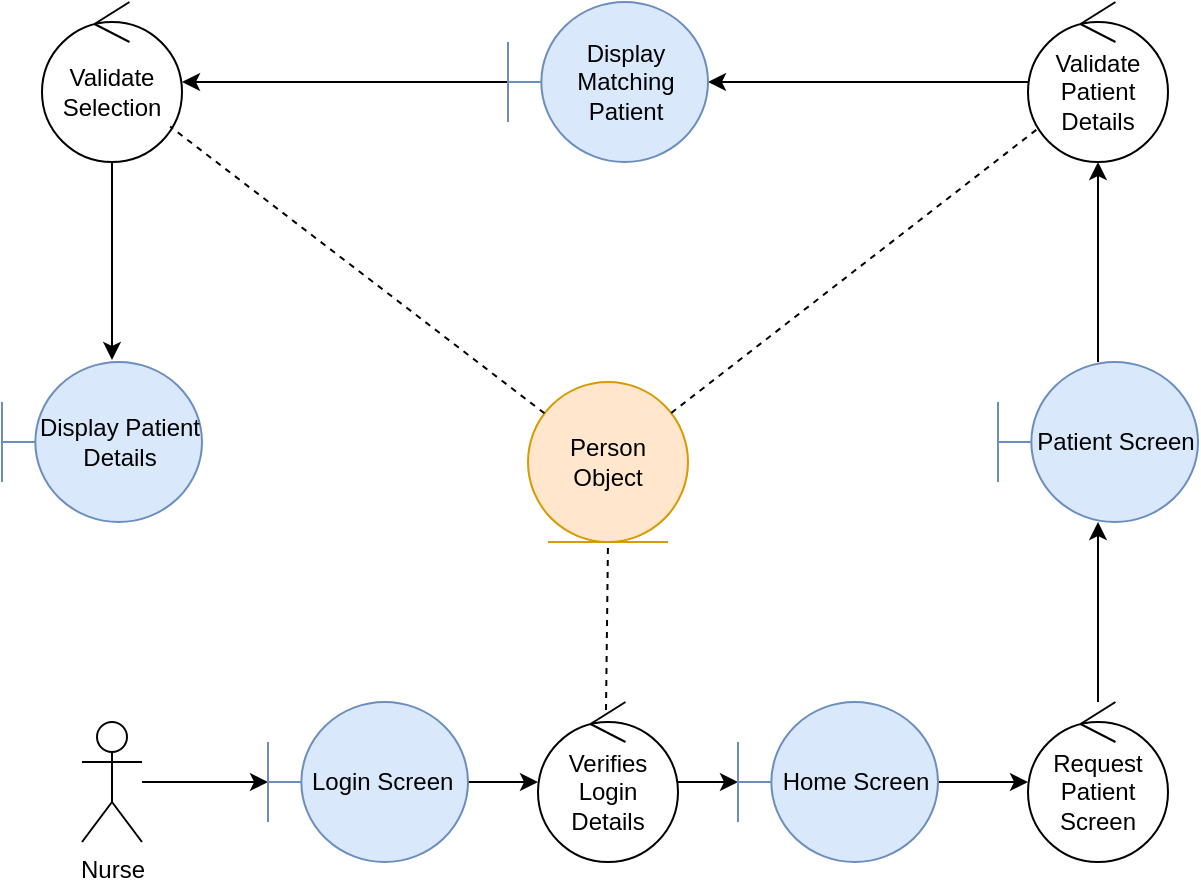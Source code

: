 <mxfile version="12.7.3" type="device" pages="5"><diagram id="V0sCbiLm4oS7PvqyzaNs" name="View Patient Record"><mxGraphModel dx="998" dy="-322" grid="1" gridSize="10" guides="1" tooltips="1" connect="1" arrows="1" fold="1" page="1" pageScale="1" pageWidth="827" pageHeight="1169" math="0" shadow="0"><root><mxCell id="0"/><mxCell id="1" parent="0"/><mxCell id="jPC4kOWmj6ApzHWB-Q6--1" style="edgeStyle=orthogonalEdgeStyle;rounded=0;orthogonalLoop=1;jettySize=auto;html=1;" edge="1" parent="1" source="jPC4kOWmj6ApzHWB-Q6--2" target="jPC4kOWmj6ApzHWB-Q6--9"><mxGeometry relative="1" as="geometry"/></mxCell><mxCell id="jPC4kOWmj6ApzHWB-Q6--2" value="Nurse" style="shape=umlActor;verticalLabelPosition=bottom;labelBackgroundColor=#ffffff;verticalAlign=top;html=1;" vertex="1" parent="1"><mxGeometry x="280" y="1684" width="30" height="60" as="geometry"/></mxCell><mxCell id="jPC4kOWmj6ApzHWB-Q6--3" value="&lt;div&gt;Person&lt;/div&gt;&lt;div&gt;Object&lt;/div&gt;" style="ellipse;shape=umlEntity;whiteSpace=wrap;html=1;fillColor=#ffe6cc;strokeColor=#d79b00;" vertex="1" parent="1"><mxGeometry x="503" y="1514" width="80" height="80" as="geometry"/></mxCell><mxCell id="jPC4kOWmj6ApzHWB-Q6--4" style="edgeStyle=orthogonalEdgeStyle;rounded=0;orthogonalLoop=1;jettySize=auto;html=1;" edge="1" parent="1" source="jPC4kOWmj6ApzHWB-Q6--5" target="jPC4kOWmj6ApzHWB-Q6--7"><mxGeometry relative="1" as="geometry"/></mxCell><mxCell id="jPC4kOWmj6ApzHWB-Q6--5" value="Verifies Login Details" style="ellipse;shape=umlControl;whiteSpace=wrap;html=1;" vertex="1" parent="1"><mxGeometry x="508" y="1674" width="70" height="80" as="geometry"/></mxCell><mxCell id="jPC4kOWmj6ApzHWB-Q6--6" style="edgeStyle=orthogonalEdgeStyle;rounded=0;orthogonalLoop=1;jettySize=auto;html=1;" edge="1" parent="1" source="jPC4kOWmj6ApzHWB-Q6--7"><mxGeometry relative="1" as="geometry"><mxPoint x="753" y="1714" as="targetPoint"/></mxGeometry></mxCell><mxCell id="jPC4kOWmj6ApzHWB-Q6--7" value="Home Screen" style="shape=umlBoundary;whiteSpace=wrap;html=1;fillColor=#dae8fc;strokeColor=#6c8ebf;" vertex="1" parent="1"><mxGeometry x="608" y="1674" width="100" height="80" as="geometry"/></mxCell><mxCell id="jPC4kOWmj6ApzHWB-Q6--8" style="edgeStyle=orthogonalEdgeStyle;rounded=0;orthogonalLoop=1;jettySize=auto;html=1;" edge="1" parent="1" source="jPC4kOWmj6ApzHWB-Q6--9" target="jPC4kOWmj6ApzHWB-Q6--5"><mxGeometry relative="1" as="geometry"/></mxCell><mxCell id="jPC4kOWmj6ApzHWB-Q6--9" value="Login Screen&amp;nbsp;" style="shape=umlBoundary;whiteSpace=wrap;html=1;fillColor=#dae8fc;strokeColor=#6c8ebf;" vertex="1" parent="1"><mxGeometry x="373" y="1674" width="100" height="80" as="geometry"/></mxCell><mxCell id="jPC4kOWmj6ApzHWB-Q6--10" style="edgeStyle=orthogonalEdgeStyle;rounded=0;orthogonalLoop=1;jettySize=auto;html=1;" edge="1" parent="1" source="jPC4kOWmj6ApzHWB-Q6--11" target="jPC4kOWmj6ApzHWB-Q6--13"><mxGeometry relative="1" as="geometry"/></mxCell><mxCell id="jPC4kOWmj6ApzHWB-Q6--11" value="Request Patient Screen" style="ellipse;shape=umlControl;whiteSpace=wrap;html=1;" vertex="1" parent="1"><mxGeometry x="753" y="1674" width="70" height="80" as="geometry"/></mxCell><mxCell id="jPC4kOWmj6ApzHWB-Q6--12" style="edgeStyle=orthogonalEdgeStyle;rounded=0;orthogonalLoop=1;jettySize=auto;html=1;" edge="1" parent="1" source="jPC4kOWmj6ApzHWB-Q6--13" target="jPC4kOWmj6ApzHWB-Q6--16"><mxGeometry relative="1" as="geometry"/></mxCell><mxCell id="jPC4kOWmj6ApzHWB-Q6--13" value="Patient Screen" style="shape=umlBoundary;whiteSpace=wrap;html=1;fillColor=#dae8fc;strokeColor=#6c8ebf;" vertex="1" parent="1"><mxGeometry x="738" y="1504" width="100" height="80" as="geometry"/></mxCell><mxCell id="jPC4kOWmj6ApzHWB-Q6--14" value="" style="endArrow=none;dashed=1;html=1;" edge="1" parent="1"><mxGeometry width="50" height="50" relative="1" as="geometry"><mxPoint x="542" y="1678" as="sourcePoint"/><mxPoint x="543" y="1594" as="targetPoint"/></mxGeometry></mxCell><mxCell id="jPC4kOWmj6ApzHWB-Q6--15" style="edgeStyle=orthogonalEdgeStyle;rounded=0;orthogonalLoop=1;jettySize=auto;html=1;" edge="1" parent="1" source="jPC4kOWmj6ApzHWB-Q6--16" target="jPC4kOWmj6ApzHWB-Q6--18"><mxGeometry relative="1" as="geometry"/></mxCell><mxCell id="jPC4kOWmj6ApzHWB-Q6--16" value="Validate Patient Details" style="ellipse;shape=umlControl;whiteSpace=wrap;html=1;" vertex="1" parent="1"><mxGeometry x="753" y="1324" width="70" height="80" as="geometry"/></mxCell><mxCell id="jPC4kOWmj6ApzHWB-Q6--17" style="edgeStyle=orthogonalEdgeStyle;rounded=0;orthogonalLoop=1;jettySize=auto;html=1;" edge="1" parent="1" source="jPC4kOWmj6ApzHWB-Q6--18" target="jPC4kOWmj6ApzHWB-Q6--20"><mxGeometry relative="1" as="geometry"/></mxCell><mxCell id="jPC4kOWmj6ApzHWB-Q6--18" value="Display Matching Patient" style="shape=umlBoundary;whiteSpace=wrap;html=1;fillColor=#dae8fc;strokeColor=#6c8ebf;" vertex="1" parent="1"><mxGeometry x="493" y="1324" width="100" height="80" as="geometry"/></mxCell><mxCell id="jPC4kOWmj6ApzHWB-Q6--19" style="edgeStyle=orthogonalEdgeStyle;rounded=0;orthogonalLoop=1;jettySize=auto;html=1;" edge="1" parent="1" source="jPC4kOWmj6ApzHWB-Q6--20"><mxGeometry relative="1" as="geometry"><mxPoint x="295" y="1503" as="targetPoint"/></mxGeometry></mxCell><mxCell id="jPC4kOWmj6ApzHWB-Q6--20" value="Validate Selection" style="ellipse;shape=umlControl;whiteSpace=wrap;html=1;" vertex="1" parent="1"><mxGeometry x="260" y="1324" width="70" height="80" as="geometry"/></mxCell><mxCell id="jPC4kOWmj6ApzHWB-Q6--21" value="Display Patient Details" style="shape=umlBoundary;whiteSpace=wrap;html=1;fillColor=#dae8fc;strokeColor=#6c8ebf;" vertex="1" parent="1"><mxGeometry x="240" y="1504" width="100" height="80" as="geometry"/></mxCell><mxCell id="jPC4kOWmj6ApzHWB-Q6--22" value="" style="endArrow=none;dashed=1;html=1;" edge="1" parent="1" source="jPC4kOWmj6ApzHWB-Q6--3" target="jPC4kOWmj6ApzHWB-Q6--16"><mxGeometry width="50" height="50" relative="1" as="geometry"><mxPoint x="560" y="1504" as="sourcePoint"/><mxPoint x="610" y="1454" as="targetPoint"/></mxGeometry></mxCell><mxCell id="jPC4kOWmj6ApzHWB-Q6--23" value="" style="endArrow=none;dashed=1;html=1;" edge="1" parent="1" source="jPC4kOWmj6ApzHWB-Q6--3" target="jPC4kOWmj6ApzHWB-Q6--20"><mxGeometry width="50" height="50" relative="1" as="geometry"><mxPoint x="420" y="1524" as="sourcePoint"/><mxPoint x="470" y="1474" as="targetPoint"/></mxGeometry></mxCell></root></mxGraphModel></diagram><diagram id="6nW4R0GBRXmRM7010gsF" name="Modify Patient Record"><mxGraphModel dx="998" dy="847" grid="1" gridSize="10" guides="1" tooltips="1" connect="1" arrows="1" fold="1" page="1" pageScale="1" pageWidth="827" pageHeight="1169" math="0" shadow="0"><root><mxCell id="piPs2s2xrV4QPmCI2svY-0"/><mxCell id="piPs2s2xrV4QPmCI2svY-1" parent="piPs2s2xrV4QPmCI2svY-0"/><mxCell id="piPs2s2xrV4QPmCI2svY-2" style="edgeStyle=orthogonalEdgeStyle;rounded=0;orthogonalLoop=1;jettySize=auto;html=1;" edge="1" parent="piPs2s2xrV4QPmCI2svY-1" source="piPs2s2xrV4QPmCI2svY-3" target="piPs2s2xrV4QPmCI2svY-9"><mxGeometry relative="1" as="geometry"/></mxCell><mxCell id="piPs2s2xrV4QPmCI2svY-3" value="Nurse" style="shape=umlActor;verticalLabelPosition=bottom;labelBackgroundColor=#ffffff;verticalAlign=top;html=1;" vertex="1" parent="piPs2s2xrV4QPmCI2svY-1"><mxGeometry x="205" y="1470" width="30" height="60" as="geometry"/></mxCell><mxCell id="piPs2s2xrV4QPmCI2svY-4" style="edgeStyle=orthogonalEdgeStyle;rounded=0;orthogonalLoop=1;jettySize=auto;html=1;" edge="1" parent="piPs2s2xrV4QPmCI2svY-1" source="piPs2s2xrV4QPmCI2svY-5" target="piPs2s2xrV4QPmCI2svY-7"><mxGeometry relative="1" as="geometry"/></mxCell><mxCell id="piPs2s2xrV4QPmCI2svY-5" value="Verifies Login Details" style="ellipse;shape=umlControl;whiteSpace=wrap;html=1;" vertex="1" parent="piPs2s2xrV4QPmCI2svY-1"><mxGeometry x="433" y="1460" width="70" height="80" as="geometry"/></mxCell><mxCell id="piPs2s2xrV4QPmCI2svY-6" style="edgeStyle=orthogonalEdgeStyle;rounded=0;orthogonalLoop=1;jettySize=auto;html=1;" edge="1" parent="piPs2s2xrV4QPmCI2svY-1" source="piPs2s2xrV4QPmCI2svY-7"><mxGeometry relative="1" as="geometry"><mxPoint x="678" y="1500" as="targetPoint"/></mxGeometry></mxCell><mxCell id="piPs2s2xrV4QPmCI2svY-7" value="Home Screen" style="shape=umlBoundary;whiteSpace=wrap;html=1;fillColor=#dae8fc;strokeColor=#6c8ebf;" vertex="1" parent="piPs2s2xrV4QPmCI2svY-1"><mxGeometry x="533" y="1460" width="100" height="80" as="geometry"/></mxCell><mxCell id="piPs2s2xrV4QPmCI2svY-8" style="edgeStyle=orthogonalEdgeStyle;rounded=0;orthogonalLoop=1;jettySize=auto;html=1;" edge="1" parent="piPs2s2xrV4QPmCI2svY-1" source="piPs2s2xrV4QPmCI2svY-9" target="piPs2s2xrV4QPmCI2svY-5"><mxGeometry relative="1" as="geometry"/></mxCell><mxCell id="piPs2s2xrV4QPmCI2svY-9" value="Login Screen&amp;nbsp;" style="shape=umlBoundary;whiteSpace=wrap;html=1;fillColor=#dae8fc;strokeColor=#6c8ebf;" vertex="1" parent="piPs2s2xrV4QPmCI2svY-1"><mxGeometry x="298" y="1460" width="100" height="80" as="geometry"/></mxCell><mxCell id="piPs2s2xrV4QPmCI2svY-10" style="edgeStyle=orthogonalEdgeStyle;rounded=0;orthogonalLoop=1;jettySize=auto;html=1;" edge="1" parent="piPs2s2xrV4QPmCI2svY-1" source="piPs2s2xrV4QPmCI2svY-11" target="piPs2s2xrV4QPmCI2svY-15"><mxGeometry relative="1" as="geometry"/></mxCell><mxCell id="piPs2s2xrV4QPmCI2svY-11" value="Request Patient Screen" style="ellipse;shape=umlControl;whiteSpace=wrap;html=1;" vertex="1" parent="piPs2s2xrV4QPmCI2svY-1"><mxGeometry x="685" y="1460" width="70" height="80" as="geometry"/></mxCell><mxCell id="piPs2s2xrV4QPmCI2svY-12" value="&lt;div&gt;Person&lt;/div&gt;&lt;div&gt;Object&lt;/div&gt;" style="ellipse;shape=umlEntity;whiteSpace=wrap;html=1;fillColor=#ffe6cc;strokeColor=#d79b00;" vertex="1" parent="piPs2s2xrV4QPmCI2svY-1"><mxGeometry x="428" y="1300" width="80" height="80" as="geometry"/></mxCell><mxCell id="piPs2s2xrV4QPmCI2svY-13" value="" style="endArrow=none;dashed=1;html=1;entryX=0.5;entryY=1;entryDx=0;entryDy=0;" edge="1" parent="piPs2s2xrV4QPmCI2svY-1" source="piPs2s2xrV4QPmCI2svY-5" target="piPs2s2xrV4QPmCI2svY-12"><mxGeometry width="50" height="50" relative="1" as="geometry"><mxPoint x="335" y="1470" as="sourcePoint"/><mxPoint x="385" y="1420" as="targetPoint"/></mxGeometry></mxCell><mxCell id="piPs2s2xrV4QPmCI2svY-14" style="edgeStyle=orthogonalEdgeStyle;rounded=0;orthogonalLoop=1;jettySize=auto;html=1;" edge="1" parent="piPs2s2xrV4QPmCI2svY-1" source="piPs2s2xrV4QPmCI2svY-15" target="piPs2s2xrV4QPmCI2svY-17"><mxGeometry relative="1" as="geometry"/></mxCell><mxCell id="piPs2s2xrV4QPmCI2svY-15" value="Patient Screen" style="shape=umlBoundary;whiteSpace=wrap;html=1;fillColor=#dae8fc;strokeColor=#6c8ebf;" vertex="1" parent="piPs2s2xrV4QPmCI2svY-1"><mxGeometry x="670" y="1300" width="100" height="80" as="geometry"/></mxCell><mxCell id="piPs2s2xrV4QPmCI2svY-16" style="edgeStyle=orthogonalEdgeStyle;rounded=0;orthogonalLoop=1;jettySize=auto;html=1;" edge="1" parent="piPs2s2xrV4QPmCI2svY-1" source="piPs2s2xrV4QPmCI2svY-17" target="piPs2s2xrV4QPmCI2svY-19"><mxGeometry relative="1" as="geometry"/></mxCell><mxCell id="piPs2s2xrV4QPmCI2svY-17" value="Validate Patient Details&lt;br&gt;Search Database" style="ellipse;shape=umlControl;whiteSpace=wrap;html=1;" vertex="1" parent="piPs2s2xrV4QPmCI2svY-1"><mxGeometry x="677.5" y="1140" width="85" height="90" as="geometry"/></mxCell><mxCell id="piPs2s2xrV4QPmCI2svY-18" style="edgeStyle=orthogonalEdgeStyle;rounded=0;orthogonalLoop=1;jettySize=auto;html=1;" edge="1" parent="piPs2s2xrV4QPmCI2svY-1" source="piPs2s2xrV4QPmCI2svY-19" target="piPs2s2xrV4QPmCI2svY-21"><mxGeometry relative="1" as="geometry"/></mxCell><mxCell id="piPs2s2xrV4QPmCI2svY-19" value="Display Matching Patient" style="shape=umlBoundary;whiteSpace=wrap;html=1;fillColor=#dae8fc;strokeColor=#6c8ebf;" vertex="1" parent="piPs2s2xrV4QPmCI2svY-1"><mxGeometry x="670" y="960" width="100" height="80" as="geometry"/></mxCell><mxCell id="piPs2s2xrV4QPmCI2svY-20" style="edgeStyle=orthogonalEdgeStyle;rounded=0;orthogonalLoop=1;jettySize=auto;html=1;" edge="1" parent="piPs2s2xrV4QPmCI2svY-1" source="piPs2s2xrV4QPmCI2svY-21" target="piPs2s2xrV4QPmCI2svY-23"><mxGeometry relative="1" as="geometry"/></mxCell><mxCell id="piPs2s2xrV4QPmCI2svY-21" value="Validate Selection&amp;nbsp;&lt;br&gt;Search Database" style="ellipse;shape=umlControl;whiteSpace=wrap;html=1;" vertex="1" parent="piPs2s2xrV4QPmCI2svY-1"><mxGeometry x="433" y="960" width="70" height="80" as="geometry"/></mxCell><mxCell id="piPs2s2xrV4QPmCI2svY-22" style="edgeStyle=orthogonalEdgeStyle;rounded=0;orthogonalLoop=1;jettySize=auto;html=1;entryX=0.5;entryY=0.138;entryDx=0;entryDy=0;entryPerimeter=0;" edge="1" parent="piPs2s2xrV4QPmCI2svY-1" source="piPs2s2xrV4QPmCI2svY-23" target="piPs2s2xrV4QPmCI2svY-25"><mxGeometry relative="1" as="geometry"/></mxCell><mxCell id="piPs2s2xrV4QPmCI2svY-23" value="Display Patient Details" style="shape=umlBoundary;whiteSpace=wrap;html=1;fillColor=#dae8fc;strokeColor=#6c8ebf;" vertex="1" parent="piPs2s2xrV4QPmCI2svY-1"><mxGeometry x="235" y="960" width="100" height="80" as="geometry"/></mxCell><mxCell id="piPs2s2xrV4QPmCI2svY-24" style="edgeStyle=orthogonalEdgeStyle;rounded=0;orthogonalLoop=1;jettySize=auto;html=1;" edge="1" parent="piPs2s2xrV4QPmCI2svY-1" source="piPs2s2xrV4QPmCI2svY-25" target="piPs2s2xrV4QPmCI2svY-27"><mxGeometry relative="1" as="geometry"/></mxCell><mxCell id="piPs2s2xrV4QPmCI2svY-25" value="Validate Updated Details" style="ellipse;shape=umlControl;whiteSpace=wrap;html=1;" vertex="1" parent="piPs2s2xrV4QPmCI2svY-1"><mxGeometry x="250" y="1140" width="70" height="80" as="geometry"/></mxCell><mxCell id="piPs2s2xrV4QPmCI2svY-26" style="edgeStyle=orthogonalEdgeStyle;rounded=0;orthogonalLoop=1;jettySize=auto;html=1;" edge="1" parent="piPs2s2xrV4QPmCI2svY-1" source="piPs2s2xrV4QPmCI2svY-27" target="piPs2s2xrV4QPmCI2svY-28"><mxGeometry relative="1" as="geometry"/></mxCell><mxCell id="piPs2s2xrV4QPmCI2svY-27" value="Confirm Update" style="shape=umlBoundary;whiteSpace=wrap;html=1;fillColor=#dae8fc;strokeColor=#6c8ebf;" vertex="1" parent="piPs2s2xrV4QPmCI2svY-1"><mxGeometry x="30" y="1140" width="100" height="80" as="geometry"/></mxCell><mxCell id="piPs2s2xrV4QPmCI2svY-28" value="Update Database" style="ellipse;shape=umlControl;whiteSpace=wrap;html=1;" vertex="1" parent="piPs2s2xrV4QPmCI2svY-1"><mxGeometry x="45" y="1300" width="70" height="80" as="geometry"/></mxCell><mxCell id="piPs2s2xrV4QPmCI2svY-29" value="" style="endArrow=none;dashed=1;html=1;" edge="1" parent="piPs2s2xrV4QPmCI2svY-1" source="piPs2s2xrV4QPmCI2svY-25" target="piPs2s2xrV4QPmCI2svY-12"><mxGeometry width="50" height="50" relative="1" as="geometry"><mxPoint x="355" y="1280" as="sourcePoint"/><mxPoint x="405" y="1230" as="targetPoint"/></mxGeometry></mxCell><mxCell id="piPs2s2xrV4QPmCI2svY-30" value="" style="endArrow=none;dashed=1;html=1;" edge="1" parent="piPs2s2xrV4QPmCI2svY-1" source="piPs2s2xrV4QPmCI2svY-12" target="piPs2s2xrV4QPmCI2svY-17"><mxGeometry width="50" height="50" relative="1" as="geometry"><mxPoint x="475" y="1230" as="sourcePoint"/><mxPoint x="525" y="1180" as="targetPoint"/></mxGeometry></mxCell><mxCell id="piPs2s2xrV4QPmCI2svY-31" value="" style="endArrow=none;dashed=1;html=1;" edge="1" parent="piPs2s2xrV4QPmCI2svY-1" source="piPs2s2xrV4QPmCI2svY-12" target="piPs2s2xrV4QPmCI2svY-21"><mxGeometry width="50" height="50" relative="1" as="geometry"><mxPoint x="515" y="1200" as="sourcePoint"/><mxPoint x="565" y="1150" as="targetPoint"/></mxGeometry></mxCell><mxCell id="piPs2s2xrV4QPmCI2svY-32" value="" style="endArrow=none;dashed=1;html=1;" edge="1" parent="piPs2s2xrV4QPmCI2svY-1" source="piPs2s2xrV4QPmCI2svY-28" target="piPs2s2xrV4QPmCI2svY-12"><mxGeometry width="50" height="50" relative="1" as="geometry"><mxPoint x="185" y="1390" as="sourcePoint"/><mxPoint x="245" y="1360" as="targetPoint"/></mxGeometry></mxCell></root></mxGraphModel></diagram><diagram id="v-52OLhQGYgxCgGb_zxD" name="View Appointments"><mxGraphModel dx="998" dy="-322" grid="1" gridSize="10" guides="1" tooltips="1" connect="1" arrows="1" fold="1" page="1" pageScale="1" pageWidth="827" pageHeight="1169" math="0" shadow="0"><root><mxCell id="EEsRat8S6dVmSwxEjx0E-0"/><mxCell id="EEsRat8S6dVmSwxEjx0E-1" parent="EEsRat8S6dVmSwxEjx0E-0"/><mxCell id="EEsRat8S6dVmSwxEjx0E-2" style="edgeStyle=orthogonalEdgeStyle;rounded=0;orthogonalLoop=1;jettySize=auto;html=1;" edge="1" parent="EEsRat8S6dVmSwxEjx0E-1" source="EEsRat8S6dVmSwxEjx0E-3" target="EEsRat8S6dVmSwxEjx0E-10"><mxGeometry relative="1" as="geometry"/></mxCell><mxCell id="EEsRat8S6dVmSwxEjx0E-3" value="Nurse" style="shape=umlActor;verticalLabelPosition=bottom;labelBackgroundColor=#ffffff;verticalAlign=top;html=1;" vertex="1" parent="EEsRat8S6dVmSwxEjx0E-1"><mxGeometry x="120" y="1740" width="30" height="60" as="geometry"/></mxCell><mxCell id="EEsRat8S6dVmSwxEjx0E-4" value="&lt;div&gt;Person&lt;/div&gt;&lt;div&gt;Object&lt;/div&gt;" style="ellipse;shape=umlEntity;whiteSpace=wrap;html=1;fillColor=#ffe6cc;strokeColor=#d79b00;" vertex="1" parent="EEsRat8S6dVmSwxEjx0E-1"><mxGeometry x="343" y="1570" width="80" height="80" as="geometry"/></mxCell><mxCell id="EEsRat8S6dVmSwxEjx0E-5" style="edgeStyle=orthogonalEdgeStyle;rounded=0;orthogonalLoop=1;jettySize=auto;html=1;" edge="1" parent="EEsRat8S6dVmSwxEjx0E-1" source="EEsRat8S6dVmSwxEjx0E-6" target="EEsRat8S6dVmSwxEjx0E-8"><mxGeometry relative="1" as="geometry"/></mxCell><mxCell id="EEsRat8S6dVmSwxEjx0E-6" value="Verifies Login Details" style="ellipse;shape=umlControl;whiteSpace=wrap;html=1;" vertex="1" parent="EEsRat8S6dVmSwxEjx0E-1"><mxGeometry x="348" y="1730" width="70" height="80" as="geometry"/></mxCell><mxCell id="EEsRat8S6dVmSwxEjx0E-7" style="edgeStyle=orthogonalEdgeStyle;rounded=0;orthogonalLoop=1;jettySize=auto;html=1;" edge="1" parent="EEsRat8S6dVmSwxEjx0E-1" source="EEsRat8S6dVmSwxEjx0E-8"><mxGeometry relative="1" as="geometry"><mxPoint x="593" y="1770" as="targetPoint"/></mxGeometry></mxCell><mxCell id="EEsRat8S6dVmSwxEjx0E-8" value="Home Screen" style="shape=umlBoundary;whiteSpace=wrap;html=1;fillColor=#dae8fc;strokeColor=#6c8ebf;" vertex="1" parent="EEsRat8S6dVmSwxEjx0E-1"><mxGeometry x="448" y="1730" width="100" height="80" as="geometry"/></mxCell><mxCell id="EEsRat8S6dVmSwxEjx0E-9" style="edgeStyle=orthogonalEdgeStyle;rounded=0;orthogonalLoop=1;jettySize=auto;html=1;" edge="1" parent="EEsRat8S6dVmSwxEjx0E-1" source="EEsRat8S6dVmSwxEjx0E-10" target="EEsRat8S6dVmSwxEjx0E-6"><mxGeometry relative="1" as="geometry"/></mxCell><mxCell id="EEsRat8S6dVmSwxEjx0E-10" value="Login Screen&amp;nbsp;" style="shape=umlBoundary;whiteSpace=wrap;html=1;fillColor=#dae8fc;strokeColor=#6c8ebf;" vertex="1" parent="EEsRat8S6dVmSwxEjx0E-1"><mxGeometry x="213" y="1730" width="100" height="80" as="geometry"/></mxCell><mxCell id="EEsRat8S6dVmSwxEjx0E-11" style="edgeStyle=orthogonalEdgeStyle;rounded=0;orthogonalLoop=1;jettySize=auto;html=1;" edge="1" parent="EEsRat8S6dVmSwxEjx0E-1" source="EEsRat8S6dVmSwxEjx0E-12" target="EEsRat8S6dVmSwxEjx0E-14"><mxGeometry relative="1" as="geometry"/></mxCell><mxCell id="EEsRat8S6dVmSwxEjx0E-12" value="Request Appointment Screen" style="ellipse;shape=umlControl;whiteSpace=wrap;html=1;" vertex="1" parent="EEsRat8S6dVmSwxEjx0E-1"><mxGeometry x="601.5" y="1730" width="70" height="80" as="geometry"/></mxCell><mxCell id="EEsRat8S6dVmSwxEjx0E-13" style="edgeStyle=orthogonalEdgeStyle;rounded=0;orthogonalLoop=1;jettySize=auto;html=1;" edge="1" parent="EEsRat8S6dVmSwxEjx0E-1" source="EEsRat8S6dVmSwxEjx0E-14" target="EEsRat8S6dVmSwxEjx0E-17"><mxGeometry relative="1" as="geometry"/></mxCell><mxCell id="EEsRat8S6dVmSwxEjx0E-14" value="Appointment Screen" style="shape=umlBoundary;whiteSpace=wrap;html=1;fillColor=#dae8fc;strokeColor=#6c8ebf;" vertex="1" parent="EEsRat8S6dVmSwxEjx0E-1"><mxGeometry x="586.5" y="1560" width="100" height="80" as="geometry"/></mxCell><mxCell id="EEsRat8S6dVmSwxEjx0E-15" value="" style="endArrow=none;dashed=1;html=1;" edge="1" parent="EEsRat8S6dVmSwxEjx0E-1" target="EEsRat8S6dVmSwxEjx0E-4"><mxGeometry width="50" height="50" relative="1" as="geometry"><mxPoint x="382" y="1734" as="sourcePoint"/><mxPoint x="320" y="1670" as="targetPoint"/></mxGeometry></mxCell><mxCell id="EEsRat8S6dVmSwxEjx0E-16" style="edgeStyle=orthogonalEdgeStyle;rounded=0;orthogonalLoop=1;jettySize=auto;html=1;" edge="1" parent="EEsRat8S6dVmSwxEjx0E-1" source="EEsRat8S6dVmSwxEjx0E-17" target="EEsRat8S6dVmSwxEjx0E-20"><mxGeometry relative="1" as="geometry"/></mxCell><mxCell id="EEsRat8S6dVmSwxEjx0E-17" value="Search Database For matching user appointments" style="ellipse;shape=umlControl;whiteSpace=wrap;html=1;" vertex="1" parent="EEsRat8S6dVmSwxEjx0E-1"><mxGeometry x="593" y="1380" width="87" height="100" as="geometry"/></mxCell><mxCell id="EEsRat8S6dVmSwxEjx0E-18" value="&lt;div&gt;Appointment&lt;/div&gt;&lt;div&gt;Object&lt;/div&gt;" style="ellipse;shape=umlEntity;whiteSpace=wrap;html=1;fillColor=#ffe6cc;strokeColor=#d79b00;" vertex="1" parent="EEsRat8S6dVmSwxEjx0E-1"><mxGeometry x="343" y="1390" width="80" height="80" as="geometry"/></mxCell><mxCell id="EEsRat8S6dVmSwxEjx0E-19" style="edgeStyle=orthogonalEdgeStyle;rounded=0;orthogonalLoop=1;jettySize=auto;html=1;" edge="1" parent="EEsRat8S6dVmSwxEjx0E-1" source="EEsRat8S6dVmSwxEjx0E-20" target="EEsRat8S6dVmSwxEjx0E-22"><mxGeometry relative="1" as="geometry"/></mxCell><mxCell id="EEsRat8S6dVmSwxEjx0E-20" value="Show Matching Appointments" style="shape=umlBoundary;whiteSpace=wrap;html=1;fillColor=#dae8fc;strokeColor=#6c8ebf;" vertex="1" parent="EEsRat8S6dVmSwxEjx0E-1"><mxGeometry x="586.5" y="1250" width="100" height="80" as="geometry"/></mxCell><mxCell id="EEsRat8S6dVmSwxEjx0E-21" style="edgeStyle=orthogonalEdgeStyle;rounded=0;orthogonalLoop=1;jettySize=auto;html=1;" edge="1" parent="EEsRat8S6dVmSwxEjx0E-1" source="EEsRat8S6dVmSwxEjx0E-22" target="EEsRat8S6dVmSwxEjx0E-23"><mxGeometry relative="1" as="geometry"/></mxCell><mxCell id="EEsRat8S6dVmSwxEjx0E-22" value="Search Database For appointment details" style="ellipse;shape=umlControl;whiteSpace=wrap;html=1;" vertex="1" parent="EEsRat8S6dVmSwxEjx0E-1"><mxGeometry x="339.5" y="1240" width="87" height="100" as="geometry"/></mxCell><mxCell id="EEsRat8S6dVmSwxEjx0E-23" value="Display appointment details" style="shape=umlBoundary;whiteSpace=wrap;html=1;fillColor=#dae8fc;strokeColor=#6c8ebf;" vertex="1" parent="EEsRat8S6dVmSwxEjx0E-1"><mxGeometry x="90" y="1250" width="100" height="80" as="geometry"/></mxCell><mxCell id="EEsRat8S6dVmSwxEjx0E-24" value="" style="endArrow=none;dashed=1;html=1;exitX=1;exitY=0.5;exitDx=0;exitDy=0;" edge="1" parent="EEsRat8S6dVmSwxEjx0E-1" source="EEsRat8S6dVmSwxEjx0E-18"><mxGeometry width="50" height="50" relative="1" as="geometry"><mxPoint x="420" y="1440" as="sourcePoint"/><mxPoint x="593" y="1430" as="targetPoint"/></mxGeometry></mxCell><mxCell id="EEsRat8S6dVmSwxEjx0E-25" value="" style="endArrow=none;dashed=1;html=1;" edge="1" parent="EEsRat8S6dVmSwxEjx0E-1" source="EEsRat8S6dVmSwxEjx0E-18" target="EEsRat8S6dVmSwxEjx0E-22"><mxGeometry width="50" height="50" relative="1" as="geometry"><mxPoint x="230" y="1470" as="sourcePoint"/><mxPoint x="280" y="1420" as="targetPoint"/></mxGeometry></mxCell></root></mxGraphModel></diagram><diagram id="2fzKyH_ZI6CnKlgMdDHr" name="Modify Appointment"><mxGraphModel dx="998" dy="847" grid="1" gridSize="10" guides="1" tooltips="1" connect="1" arrows="1" fold="1" page="1" pageScale="1" pageWidth="827" pageHeight="1169" math="0" shadow="0"><root><mxCell id="nZVWGM8RdIuuGSY6fPzZ-0"/><mxCell id="nZVWGM8RdIuuGSY6fPzZ-1" parent="nZVWGM8RdIuuGSY6fPzZ-0"/><mxCell id="nZVWGM8RdIuuGSY6fPzZ-2" style="edgeStyle=orthogonalEdgeStyle;rounded=0;orthogonalLoop=1;jettySize=auto;html=1;" edge="1" parent="nZVWGM8RdIuuGSY6fPzZ-1" source="nZVWGM8RdIuuGSY6fPzZ-3" target="nZVWGM8RdIuuGSY6fPzZ-10"><mxGeometry relative="1" as="geometry"/></mxCell><mxCell id="nZVWGM8RdIuuGSY6fPzZ-3" value="Nurse" style="shape=umlActor;verticalLabelPosition=bottom;labelBackgroundColor=#ffffff;verticalAlign=top;html=1;" vertex="1" parent="nZVWGM8RdIuuGSY6fPzZ-1"><mxGeometry x="243.5" y="560" width="30" height="60" as="geometry"/></mxCell><mxCell id="nZVWGM8RdIuuGSY6fPzZ-4" value="&lt;div&gt;Person&lt;/div&gt;&lt;div&gt;Object&lt;/div&gt;" style="ellipse;shape=umlEntity;whiteSpace=wrap;html=1;fillColor=#ffe6cc;strokeColor=#d79b00;" vertex="1" parent="nZVWGM8RdIuuGSY6fPzZ-1"><mxGeometry x="466.5" y="390" width="80" height="80" as="geometry"/></mxCell><mxCell id="nZVWGM8RdIuuGSY6fPzZ-5" style="edgeStyle=orthogonalEdgeStyle;rounded=0;orthogonalLoop=1;jettySize=auto;html=1;" edge="1" parent="nZVWGM8RdIuuGSY6fPzZ-1" source="nZVWGM8RdIuuGSY6fPzZ-6" target="nZVWGM8RdIuuGSY6fPzZ-8"><mxGeometry relative="1" as="geometry"/></mxCell><mxCell id="nZVWGM8RdIuuGSY6fPzZ-6" value="Verifies Login Details" style="ellipse;shape=umlControl;whiteSpace=wrap;html=1;" vertex="1" parent="nZVWGM8RdIuuGSY6fPzZ-1"><mxGeometry x="471.5" y="550" width="70" height="80" as="geometry"/></mxCell><mxCell id="nZVWGM8RdIuuGSY6fPzZ-7" style="edgeStyle=orthogonalEdgeStyle;rounded=0;orthogonalLoop=1;jettySize=auto;html=1;" edge="1" parent="nZVWGM8RdIuuGSY6fPzZ-1" source="nZVWGM8RdIuuGSY6fPzZ-8"><mxGeometry relative="1" as="geometry"><mxPoint x="716.5" y="590" as="targetPoint"/></mxGeometry></mxCell><mxCell id="nZVWGM8RdIuuGSY6fPzZ-8" value="Home Screen" style="shape=umlBoundary;whiteSpace=wrap;html=1;fillColor=#dae8fc;strokeColor=#6c8ebf;" vertex="1" parent="nZVWGM8RdIuuGSY6fPzZ-1"><mxGeometry x="571.5" y="550" width="100" height="80" as="geometry"/></mxCell><mxCell id="nZVWGM8RdIuuGSY6fPzZ-9" style="edgeStyle=orthogonalEdgeStyle;rounded=0;orthogonalLoop=1;jettySize=auto;html=1;" edge="1" parent="nZVWGM8RdIuuGSY6fPzZ-1" source="nZVWGM8RdIuuGSY6fPzZ-10" target="nZVWGM8RdIuuGSY6fPzZ-6"><mxGeometry relative="1" as="geometry"/></mxCell><mxCell id="nZVWGM8RdIuuGSY6fPzZ-10" value="Login Screen&amp;nbsp;" style="shape=umlBoundary;whiteSpace=wrap;html=1;fillColor=#dae8fc;strokeColor=#6c8ebf;" vertex="1" parent="nZVWGM8RdIuuGSY6fPzZ-1"><mxGeometry x="336.5" y="550" width="100" height="80" as="geometry"/></mxCell><mxCell id="nZVWGM8RdIuuGSY6fPzZ-11" style="edgeStyle=orthogonalEdgeStyle;rounded=0;orthogonalLoop=1;jettySize=auto;html=1;" edge="1" parent="nZVWGM8RdIuuGSY6fPzZ-1" source="nZVWGM8RdIuuGSY6fPzZ-12" target="nZVWGM8RdIuuGSY6fPzZ-14"><mxGeometry relative="1" as="geometry"/></mxCell><mxCell id="nZVWGM8RdIuuGSY6fPzZ-12" value="Request Appointment Screen" style="ellipse;shape=umlControl;whiteSpace=wrap;html=1;" vertex="1" parent="nZVWGM8RdIuuGSY6fPzZ-1"><mxGeometry x="725" y="550" width="70" height="80" as="geometry"/></mxCell><mxCell id="nZVWGM8RdIuuGSY6fPzZ-13" style="edgeStyle=orthogonalEdgeStyle;rounded=0;orthogonalLoop=1;jettySize=auto;html=1;" edge="1" parent="nZVWGM8RdIuuGSY6fPzZ-1" source="nZVWGM8RdIuuGSY6fPzZ-14" target="nZVWGM8RdIuuGSY6fPzZ-17"><mxGeometry relative="1" as="geometry"/></mxCell><mxCell id="nZVWGM8RdIuuGSY6fPzZ-14" value="Appointment Screen" style="shape=umlBoundary;whiteSpace=wrap;html=1;fillColor=#dae8fc;strokeColor=#6c8ebf;" vertex="1" parent="nZVWGM8RdIuuGSY6fPzZ-1"><mxGeometry x="710" y="380" width="100" height="80" as="geometry"/></mxCell><mxCell id="nZVWGM8RdIuuGSY6fPzZ-15" value="" style="endArrow=none;dashed=1;html=1;exitX=0.507;exitY=0.125;exitDx=0;exitDy=0;exitPerimeter=0;" edge="1" parent="nZVWGM8RdIuuGSY6fPzZ-1" source="nZVWGM8RdIuuGSY6fPzZ-6" target="nZVWGM8RdIuuGSY6fPzZ-4"><mxGeometry width="50" height="50" relative="1" as="geometry"><mxPoint x="393.5" y="540" as="sourcePoint"/><mxPoint x="443.5" y="490" as="targetPoint"/></mxGeometry></mxCell><mxCell id="nZVWGM8RdIuuGSY6fPzZ-16" style="edgeStyle=orthogonalEdgeStyle;rounded=0;orthogonalLoop=1;jettySize=auto;html=1;exitX=0.5;exitY=0.1;exitDx=0;exitDy=0;exitPerimeter=0;" edge="1" parent="nZVWGM8RdIuuGSY6fPzZ-1" source="nZVWGM8RdIuuGSY6fPzZ-17" target="nZVWGM8RdIuuGSY6fPzZ-20"><mxGeometry relative="1" as="geometry"/></mxCell><mxCell id="nZVWGM8RdIuuGSY6fPzZ-17" value="Search Database For matching user appointments" style="ellipse;shape=umlControl;whiteSpace=wrap;html=1;" vertex="1" parent="nZVWGM8RdIuuGSY6fPzZ-1"><mxGeometry x="716.5" y="200" width="87" height="100" as="geometry"/></mxCell><mxCell id="nZVWGM8RdIuuGSY6fPzZ-18" value="&lt;div&gt;Appointment&lt;/div&gt;&lt;div&gt;Object&lt;/div&gt;" style="ellipse;shape=umlEntity;whiteSpace=wrap;html=1;fillColor=#ffe6cc;strokeColor=#d79b00;" vertex="1" parent="nZVWGM8RdIuuGSY6fPzZ-1"><mxGeometry x="463" y="220" width="80" height="80" as="geometry"/></mxCell><mxCell id="nZVWGM8RdIuuGSY6fPzZ-19" style="edgeStyle=orthogonalEdgeStyle;rounded=0;orthogonalLoop=1;jettySize=auto;html=1;" edge="1" parent="nZVWGM8RdIuuGSY6fPzZ-1" source="nZVWGM8RdIuuGSY6fPzZ-20" target="nZVWGM8RdIuuGSY6fPzZ-22"><mxGeometry relative="1" as="geometry"/></mxCell><mxCell id="nZVWGM8RdIuuGSY6fPzZ-20" value="Show Matching Appointments" style="shape=umlBoundary;whiteSpace=wrap;html=1;fillColor=#dae8fc;strokeColor=#6c8ebf;" vertex="1" parent="nZVWGM8RdIuuGSY6fPzZ-1"><mxGeometry x="710" y="70" width="100" height="80" as="geometry"/></mxCell><mxCell id="nZVWGM8RdIuuGSY6fPzZ-21" style="edgeStyle=orthogonalEdgeStyle;rounded=0;orthogonalLoop=1;jettySize=auto;html=1;" edge="1" parent="nZVWGM8RdIuuGSY6fPzZ-1" source="nZVWGM8RdIuuGSY6fPzZ-22" target="nZVWGM8RdIuuGSY6fPzZ-24"><mxGeometry relative="1" as="geometry"/></mxCell><mxCell id="nZVWGM8RdIuuGSY6fPzZ-22" value="Search Database For appointment details" style="ellipse;shape=umlControl;whiteSpace=wrap;html=1;" vertex="1" parent="nZVWGM8RdIuuGSY6fPzZ-1"><mxGeometry x="458" y="60" width="87" height="100" as="geometry"/></mxCell><mxCell id="nZVWGM8RdIuuGSY6fPzZ-23" style="edgeStyle=orthogonalEdgeStyle;rounded=0;orthogonalLoop=1;jettySize=auto;html=1;entryX=0.506;entryY=0.13;entryDx=0;entryDy=0;entryPerimeter=0;" edge="1" parent="nZVWGM8RdIuuGSY6fPzZ-1" target="nZVWGM8RdIuuGSY6fPzZ-28"><mxGeometry relative="1" as="geometry"><mxPoint x="264" y="150" as="sourcePoint"/></mxGeometry></mxCell><mxCell id="nZVWGM8RdIuuGSY6fPzZ-24" value="Display appointment details" style="shape=umlBoundary;whiteSpace=wrap;html=1;fillColor=#dae8fc;strokeColor=#6c8ebf;" vertex="1" parent="nZVWGM8RdIuuGSY6fPzZ-1"><mxGeometry x="213.5" y="70" width="100" height="80" as="geometry"/></mxCell><mxCell id="nZVWGM8RdIuuGSY6fPzZ-25" value="" style="endArrow=none;dashed=1;html=1;" edge="1" parent="nZVWGM8RdIuuGSY6fPzZ-1"><mxGeometry width="50" height="50" relative="1" as="geometry"><mxPoint x="543.5" y="260" as="sourcePoint"/><mxPoint x="717" y="260" as="targetPoint"/></mxGeometry></mxCell><mxCell id="nZVWGM8RdIuuGSY6fPzZ-26" value="" style="endArrow=none;dashed=1;html=1;" edge="1" parent="nZVWGM8RdIuuGSY6fPzZ-1" source="nZVWGM8RdIuuGSY6fPzZ-18" target="nZVWGM8RdIuuGSY6fPzZ-22"><mxGeometry width="50" height="50" relative="1" as="geometry"><mxPoint x="353.5" y="290" as="sourcePoint"/><mxPoint x="403.5" y="240" as="targetPoint"/></mxGeometry></mxCell><mxCell id="nZVWGM8RdIuuGSY6fPzZ-27" style="edgeStyle=orthogonalEdgeStyle;rounded=0;orthogonalLoop=1;jettySize=auto;html=1;" edge="1" parent="nZVWGM8RdIuuGSY6fPzZ-1" source="nZVWGM8RdIuuGSY6fPzZ-28" target="nZVWGM8RdIuuGSY6fPzZ-30"><mxGeometry relative="1" as="geometry"/></mxCell><mxCell id="nZVWGM8RdIuuGSY6fPzZ-28" value="Validate appointment updates" style="ellipse;shape=umlControl;whiteSpace=wrap;html=1;" vertex="1" parent="nZVWGM8RdIuuGSY6fPzZ-1"><mxGeometry x="220" y="200" width="87" height="100" as="geometry"/></mxCell><mxCell id="nZVWGM8RdIuuGSY6fPzZ-29" style="edgeStyle=orthogonalEdgeStyle;rounded=0;orthogonalLoop=1;jettySize=auto;html=1;exitX=0.55;exitY=1;exitDx=0;exitDy=0;exitPerimeter=0;entryX=0.557;entryY=0.04;entryDx=0;entryDy=0;entryPerimeter=0;" edge="1" parent="nZVWGM8RdIuuGSY6fPzZ-1" source="nZVWGM8RdIuuGSY6fPzZ-30" target="nZVWGM8RdIuuGSY6fPzZ-31"><mxGeometry relative="1" as="geometry"/></mxCell><mxCell id="nZVWGM8RdIuuGSY6fPzZ-30" value="Confirm Update Page" style="shape=umlBoundary;whiteSpace=wrap;html=1;fillColor=#dae8fc;strokeColor=#6c8ebf;" vertex="1" parent="nZVWGM8RdIuuGSY6fPzZ-1"><mxGeometry x="17" y="210" width="100" height="80" as="geometry"/></mxCell><mxCell id="nZVWGM8RdIuuGSY6fPzZ-31" value="Update Database" style="ellipse;shape=umlControl;whiteSpace=wrap;html=1;" vertex="1" parent="nZVWGM8RdIuuGSY6fPzZ-1"><mxGeometry x="23.5" y="380" width="87" height="100" as="geometry"/></mxCell><mxCell id="nZVWGM8RdIuuGSY6fPzZ-32" value="" style="endArrow=none;dashed=1;html=1;" edge="1" parent="nZVWGM8RdIuuGSY6fPzZ-1" target="nZVWGM8RdIuuGSY6fPzZ-18"><mxGeometry width="50" height="50" relative="1" as="geometry"><mxPoint x="307" y="258" as="sourcePoint"/><mxPoint x="333.5" y="330" as="targetPoint"/></mxGeometry></mxCell><mxCell id="nZVWGM8RdIuuGSY6fPzZ-33" value="" style="endArrow=none;dashed=1;html=1;entryX=0;entryY=1;entryDx=0;entryDy=0;" edge="1" parent="nZVWGM8RdIuuGSY6fPzZ-1" source="nZVWGM8RdIuuGSY6fPzZ-31" target="nZVWGM8RdIuuGSY6fPzZ-18"><mxGeometry width="50" height="50" relative="1" as="geometry"><mxPoint x="223.5" y="460" as="sourcePoint"/><mxPoint x="273.5" y="410" as="targetPoint"/></mxGeometry></mxCell><mxCell id="nZVWGM8RdIuuGSY6fPzZ-34" value="" style="endArrow=none;dashed=1;html=1;entryX=0.214;entryY=0.25;entryDx=0;entryDy=0;entryPerimeter=0;exitX=1;exitY=1;exitDx=0;exitDy=0;" edge="1" parent="nZVWGM8RdIuuGSY6fPzZ-1" source="nZVWGM8RdIuuGSY6fPzZ-18" target="nZVWGM8RdIuuGSY6fPzZ-12"><mxGeometry width="50" height="50" relative="1" as="geometry"><mxPoint x="603.5" y="410" as="sourcePoint"/><mxPoint x="653.5" y="360" as="targetPoint"/></mxGeometry></mxCell></root></mxGraphModel></diagram><diagram id="SiJIYIsJqb95twmX5J_S" name="Create Appointment"><mxGraphModel dx="998" dy="847" grid="1" gridSize="10" guides="1" tooltips="1" connect="1" arrows="1" fold="1" page="1" pageScale="1" pageWidth="827" pageHeight="1169" math="0" shadow="0"><root><mxCell id="Fem5yTEJO8gC-fUWKC8d-0"/><mxCell id="Fem5yTEJO8gC-fUWKC8d-1" parent="Fem5yTEJO8gC-fUWKC8d-0"/><mxCell id="Fem5yTEJO8gC-fUWKC8d-2" value="" style="rounded=1;whiteSpace=wrap;html=1;labelPosition=center;verticalLabelPosition=top;align=center;verticalAlign=bottom;" vertex="1" parent="Fem5yTEJO8gC-fUWKC8d-1"><mxGeometry x="103" y="1970" width="480" height="130" as="geometry"/></mxCell><mxCell id="Fem5yTEJO8gC-fUWKC8d-3" value="Control Object" style="ellipse;shape=umlControl;whiteSpace=wrap;html=1;" vertex="1" parent="Fem5yTEJO8gC-fUWKC8d-1"><mxGeometry x="138" y="1990" width="70" height="80" as="geometry"/></mxCell><mxCell id="Fem5yTEJO8gC-fUWKC8d-4" value="Actor" style="shape=umlActor;verticalLabelPosition=bottom;labelBackgroundColor=#ffffff;verticalAlign=top;html=1;" vertex="1" parent="Fem5yTEJO8gC-fUWKC8d-1"><mxGeometry x="250" y="2000" width="30" height="60" as="geometry"/></mxCell><mxCell id="Fem5yTEJO8gC-fUWKC8d-5" value="Boundary Object" style="shape=umlBoundary;whiteSpace=wrap;html=1;fillColor=#dae8fc;strokeColor=#6c8ebf;" vertex="1" parent="Fem5yTEJO8gC-fUWKC8d-1"><mxGeometry x="323" y="1995" width="100" height="80" as="geometry"/></mxCell><mxCell id="Fem5yTEJO8gC-fUWKC8d-6" value="&lt;div&gt;Entity/dto&lt;/div&gt;&lt;div&gt;Object&lt;/div&gt;" style="ellipse;shape=umlEntity;whiteSpace=wrap;html=1;fillColor=#ffe6cc;strokeColor=#d79b00;" vertex="1" parent="Fem5yTEJO8gC-fUWKC8d-1"><mxGeometry x="468" y="2000" width="80" height="80" as="geometry"/></mxCell><mxCell id="Fem5yTEJO8gC-fUWKC8d-7" style="edgeStyle=orthogonalEdgeStyle;rounded=0;orthogonalLoop=1;jettySize=auto;html=1;" edge="1" parent="Fem5yTEJO8gC-fUWKC8d-1" source="Fem5yTEJO8gC-fUWKC8d-8" target="Fem5yTEJO8gC-fUWKC8d-17"><mxGeometry relative="1" as="geometry"/></mxCell><mxCell id="Fem5yTEJO8gC-fUWKC8d-8" value="Nurse" style="shape=umlActor;verticalLabelPosition=bottom;labelBackgroundColor=#ffffff;verticalAlign=top;html=1;" vertex="1" parent="Fem5yTEJO8gC-fUWKC8d-1"><mxGeometry x="50" y="1550" width="30" height="60" as="geometry"/></mxCell><mxCell id="Fem5yTEJO8gC-fUWKC8d-9" value="&lt;div&gt;Person&lt;/div&gt;&lt;div&gt;Object&lt;/div&gt;" style="ellipse;shape=umlEntity;whiteSpace=wrap;html=1;fillColor=#ffe6cc;strokeColor=#d79b00;" vertex="1" parent="Fem5yTEJO8gC-fUWKC8d-1"><mxGeometry x="273" y="1674" width="80" height="80" as="geometry"/></mxCell><mxCell id="Fem5yTEJO8gC-fUWKC8d-10" style="edgeStyle=orthogonalEdgeStyle;rounded=0;orthogonalLoop=1;jettySize=auto;html=1;" edge="1" parent="Fem5yTEJO8gC-fUWKC8d-1" source="Fem5yTEJO8gC-fUWKC8d-11" target="Fem5yTEJO8gC-fUWKC8d-21"><mxGeometry relative="1" as="geometry"/></mxCell><mxCell id="Fem5yTEJO8gC-fUWKC8d-11" value="Display Appointment Screen" style="ellipse;shape=umlControl;whiteSpace=wrap;html=1;" vertex="1" parent="Fem5yTEJO8gC-fUWKC8d-1"><mxGeometry x="370" y="1370" width="70" height="80" as="geometry"/></mxCell><mxCell id="Fem5yTEJO8gC-fUWKC8d-12" style="edgeStyle=orthogonalEdgeStyle;rounded=0;orthogonalLoop=1;jettySize=auto;html=1;" edge="1" parent="Fem5yTEJO8gC-fUWKC8d-1" source="Fem5yTEJO8gC-fUWKC8d-13" target="Fem5yTEJO8gC-fUWKC8d-15"><mxGeometry relative="1" as="geometry"/></mxCell><mxCell id="Fem5yTEJO8gC-fUWKC8d-13" value="Verifies Login Details" style="ellipse;shape=umlControl;whiteSpace=wrap;html=1;" vertex="1" parent="Fem5yTEJO8gC-fUWKC8d-1"><mxGeometry x="278" y="1540" width="70" height="80" as="geometry"/></mxCell><mxCell id="Fem5yTEJO8gC-fUWKC8d-14" style="edgeStyle=orthogonalEdgeStyle;rounded=0;orthogonalLoop=1;jettySize=auto;html=1;" edge="1" parent="Fem5yTEJO8gC-fUWKC8d-1" source="Fem5yTEJO8gC-fUWKC8d-15" target="Fem5yTEJO8gC-fUWKC8d-19"><mxGeometry relative="1" as="geometry"/></mxCell><mxCell id="Fem5yTEJO8gC-fUWKC8d-15" value="Home Screen" style="shape=umlBoundary;whiteSpace=wrap;html=1;fillColor=#dae8fc;strokeColor=#6c8ebf;" vertex="1" parent="Fem5yTEJO8gC-fUWKC8d-1"><mxGeometry x="380" y="1540" width="100" height="80" as="geometry"/></mxCell><mxCell id="Fem5yTEJO8gC-fUWKC8d-16" style="edgeStyle=orthogonalEdgeStyle;rounded=0;orthogonalLoop=1;jettySize=auto;html=1;" edge="1" parent="Fem5yTEJO8gC-fUWKC8d-1" source="Fem5yTEJO8gC-fUWKC8d-17" target="Fem5yTEJO8gC-fUWKC8d-13"><mxGeometry relative="1" as="geometry"/></mxCell><mxCell id="Fem5yTEJO8gC-fUWKC8d-17" value="Login Screen&amp;nbsp;" style="shape=umlBoundary;whiteSpace=wrap;html=1;fillColor=#dae8fc;strokeColor=#6c8ebf;" vertex="1" parent="Fem5yTEJO8gC-fUWKC8d-1"><mxGeometry x="150" y="1540" width="100" height="80" as="geometry"/></mxCell><mxCell id="Fem5yTEJO8gC-fUWKC8d-18" style="edgeStyle=orthogonalEdgeStyle;rounded=0;orthogonalLoop=1;jettySize=auto;html=1;entryX=0.989;entryY=0.488;entryDx=0;entryDy=0;entryPerimeter=0;" edge="1" parent="Fem5yTEJO8gC-fUWKC8d-1" source="Fem5yTEJO8gC-fUWKC8d-19" target="Fem5yTEJO8gC-fUWKC8d-11"><mxGeometry relative="1" as="geometry"><Array as="points"><mxPoint x="565" y="1409"/></Array></mxGeometry></mxCell><mxCell id="Fem5yTEJO8gC-fUWKC8d-19" value="Request Appointment Screen" style="ellipse;shape=umlControl;whiteSpace=wrap;html=1;" vertex="1" parent="Fem5yTEJO8gC-fUWKC8d-1"><mxGeometry x="530" y="1540" width="70" height="80" as="geometry"/></mxCell><mxCell id="Fem5yTEJO8gC-fUWKC8d-20" style="edgeStyle=orthogonalEdgeStyle;rounded=0;orthogonalLoop=1;jettySize=auto;html=1;" edge="1" parent="Fem5yTEJO8gC-fUWKC8d-1" source="Fem5yTEJO8gC-fUWKC8d-21" target="Fem5yTEJO8gC-fUWKC8d-26"><mxGeometry relative="1" as="geometry"/></mxCell><mxCell id="Fem5yTEJO8gC-fUWKC8d-21" value="Appointment Screen" style="shape=umlBoundary;whiteSpace=wrap;html=1;fillColor=#dae8fc;strokeColor=#6c8ebf;" vertex="1" parent="Fem5yTEJO8gC-fUWKC8d-1"><mxGeometry x="150" y="1370" width="100" height="80" as="geometry"/></mxCell><mxCell id="Fem5yTEJO8gC-fUWKC8d-22" value="&lt;div&gt;Appointment&lt;/div&gt;&lt;div&gt;Object&lt;/div&gt;" style="ellipse;shape=umlEntity;whiteSpace=wrap;html=1;fillColor=#ffe6cc;strokeColor=#d79b00;" vertex="1" parent="Fem5yTEJO8gC-fUWKC8d-1"><mxGeometry x="365" y="1240" width="80" height="80" as="geometry"/></mxCell><mxCell id="Fem5yTEJO8gC-fUWKC8d-23" value="" style="endArrow=none;dashed=1;html=1;" edge="1" parent="Fem5yTEJO8gC-fUWKC8d-1"><mxGeometry width="50" height="50" relative="1" as="geometry"><mxPoint x="316" y="1674" as="sourcePoint"/><mxPoint x="316" y="1620" as="targetPoint"/><Array as="points"><mxPoint x="316" y="1650"/></Array></mxGeometry></mxCell><mxCell id="Fem5yTEJO8gC-fUWKC8d-24" value="" style="endArrow=none;dashed=1;html=1;exitX=0.481;exitY=0.141;exitDx=0;exitDy=0;exitPerimeter=0;" edge="1" parent="Fem5yTEJO8gC-fUWKC8d-1" source="Fem5yTEJO8gC-fUWKC8d-11" target="Fem5yTEJO8gC-fUWKC8d-22"><mxGeometry width="50" height="50" relative="1" as="geometry"><mxPoint x="490" y="1390" as="sourcePoint"/><mxPoint x="540" y="1340" as="targetPoint"/></mxGeometry></mxCell><mxCell id="Fem5yTEJO8gC-fUWKC8d-25" style="edgeStyle=orthogonalEdgeStyle;rounded=0;orthogonalLoop=1;jettySize=auto;html=1;" edge="1" parent="Fem5yTEJO8gC-fUWKC8d-1" source="Fem5yTEJO8gC-fUWKC8d-26" target="Fem5yTEJO8gC-fUWKC8d-29"><mxGeometry relative="1" as="geometry"/></mxCell><mxCell id="Fem5yTEJO8gC-fUWKC8d-26" value="Validate Appointment Info" style="ellipse;shape=umlControl;whiteSpace=wrap;html=1;" vertex="1" parent="Fem5yTEJO8gC-fUWKC8d-1"><mxGeometry x="165" y="1230" width="70" height="80" as="geometry"/></mxCell><mxCell id="Fem5yTEJO8gC-fUWKC8d-27" value="" style="endArrow=none;dashed=1;html=1;entryX=0;entryY=0.5;entryDx=0;entryDy=0;" edge="1" parent="Fem5yTEJO8gC-fUWKC8d-1" target="Fem5yTEJO8gC-fUWKC8d-22"><mxGeometry width="50" height="50" relative="1" as="geometry"><mxPoint x="235" y="1280" as="sourcePoint"/><mxPoint x="320" y="1300" as="targetPoint"/></mxGeometry></mxCell><mxCell id="Fem5yTEJO8gC-fUWKC8d-28" style="edgeStyle=orthogonalEdgeStyle;rounded=0;orthogonalLoop=1;jettySize=auto;html=1;" edge="1" parent="Fem5yTEJO8gC-fUWKC8d-1" source="Fem5yTEJO8gC-fUWKC8d-29" target="Fem5yTEJO8gC-fUWKC8d-30"><mxGeometry relative="1" as="geometry"/></mxCell><mxCell id="Fem5yTEJO8gC-fUWKC8d-29" value="Confirm Appointment Screen" style="shape=umlBoundary;whiteSpace=wrap;html=1;fillColor=#dae8fc;strokeColor=#6c8ebf;" vertex="1" parent="Fem5yTEJO8gC-fUWKC8d-1"><mxGeometry x="150" y="1080" width="100" height="80" as="geometry"/></mxCell><mxCell id="Fem5yTEJO8gC-fUWKC8d-30" value="Save Appointment To Database" style="ellipse;shape=umlControl;whiteSpace=wrap;html=1;" vertex="1" parent="Fem5yTEJO8gC-fUWKC8d-1"><mxGeometry x="380" y="1080" width="70" height="80" as="geometry"/></mxCell><mxCell id="Fem5yTEJO8gC-fUWKC8d-31" value="" style="endArrow=none;dashed=1;html=1;entryX=0.471;entryY=1;entryDx=0;entryDy=0;entryPerimeter=0;exitX=0.594;exitY=0.028;exitDx=0;exitDy=0;exitPerimeter=0;" edge="1" parent="Fem5yTEJO8gC-fUWKC8d-1" source="Fem5yTEJO8gC-fUWKC8d-22" target="Fem5yTEJO8gC-fUWKC8d-30"><mxGeometry width="50" height="50" relative="1" as="geometry"><mxPoint x="460" y="1250" as="sourcePoint"/><mxPoint x="450" y="1180" as="targetPoint"/></mxGeometry></mxCell></root></mxGraphModel></diagram></mxfile>